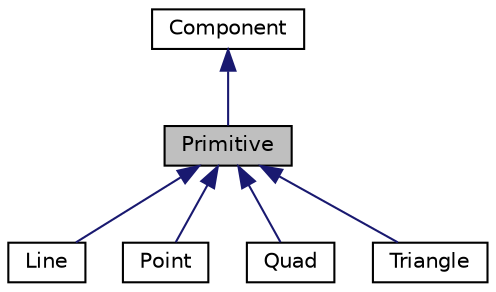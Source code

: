digraph "Primitive"
{
 // LATEX_PDF_SIZE
  edge [fontname="Helvetica",fontsize="10",labelfontname="Helvetica",labelfontsize="10"];
  node [fontname="Helvetica",fontsize="10",shape=record];
  Node1 [label="Primitive",height=0.2,width=0.4,color="black", fillcolor="grey75", style="filled", fontcolor="black",tooltip="Pointなどの親クラス"];
  Node2 -> Node1 [dir="back",color="midnightblue",fontsize="10",style="solid",fontname="Helvetica"];
  Node2 [label="Component",height=0.2,width=0.4,color="black", fillcolor="white", style="filled",URL="$class_component.html",tooltip="コンポーネントクラス(親クラス)"];
  Node1 -> Node3 [dir="back",color="midnightblue",fontsize="10",style="solid",fontname="Helvetica"];
  Node3 [label="Line",height=0.2,width=0.4,color="black", fillcolor="white", style="filled",URL="$class_line.html",tooltip="線を描画するクラス"];
  Node1 -> Node4 [dir="back",color="midnightblue",fontsize="10",style="solid",fontname="Helvetica"];
  Node4 [label="Point",height=0.2,width=0.4,color="black", fillcolor="white", style="filled",URL="$class_point.html",tooltip="点を描画するクラス"];
  Node1 -> Node5 [dir="back",color="midnightblue",fontsize="10",style="solid",fontname="Helvetica"];
  Node5 [label="Quad",height=0.2,width=0.4,color="black", fillcolor="white", style="filled",URL="$class_quad.html",tooltip="三角形を描画するクラス"];
  Node1 -> Node6 [dir="back",color="midnightblue",fontsize="10",style="solid",fontname="Helvetica"];
  Node6 [label="Triangle",height=0.2,width=0.4,color="black", fillcolor="white", style="filled",URL="$class_triangle.html",tooltip="三角形を描画するクラス"];
}
